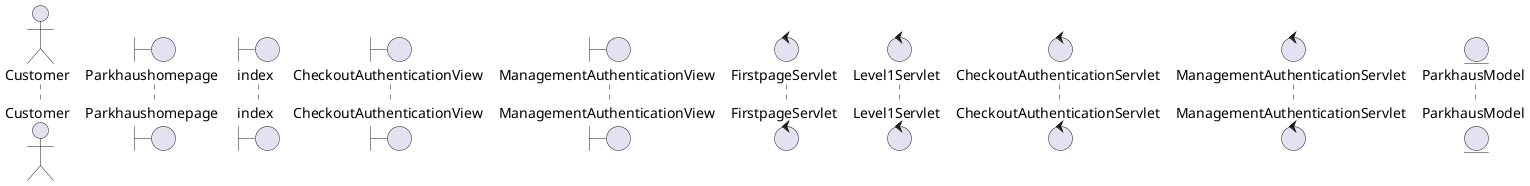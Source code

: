 @startuml
'https://plantuml.com/sequence-diagram
actor Customer
boundary Parkhaushomepage
boundary index
boundary CheckoutAuthenticationView
boundary ManagementAuthenticationView
control FirstpageServlet
control Level1Servlet
control CheckoutAuthenticationServlet
control ManagementAuthenticationServlet
entity ParkhausModel

@enduml